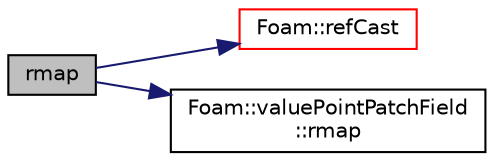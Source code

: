 digraph "rmap"
{
  bgcolor="transparent";
  edge [fontname="Helvetica",fontsize="10",labelfontname="Helvetica",labelfontsize="10"];
  node [fontname="Helvetica",fontsize="10",shape=record];
  rankdir="LR";
  Node236 [label="rmap",height=0.2,width=0.4,color="black", fillcolor="grey75", style="filled", fontcolor="black"];
  Node236 -> Node237 [color="midnightblue",fontsize="10",style="solid",fontname="Helvetica"];
  Node237 [label="Foam::refCast",height=0.2,width=0.4,color="red",URL="$a21851.html#a28f53307dad4466f23067e79a948e2a1",tooltip="Reference type cast template function. "];
  Node236 -> Node283 [color="midnightblue",fontsize="10",style="solid",fontname="Helvetica"];
  Node283 [label="Foam::valuePointPatchField\l::rmap",height=0.2,width=0.4,color="black",URL="$a27681.html#ae2d7451572e8a2b9fa83d64dbafa419f",tooltip="Reverse map the given PointPatchField onto. "];
}
